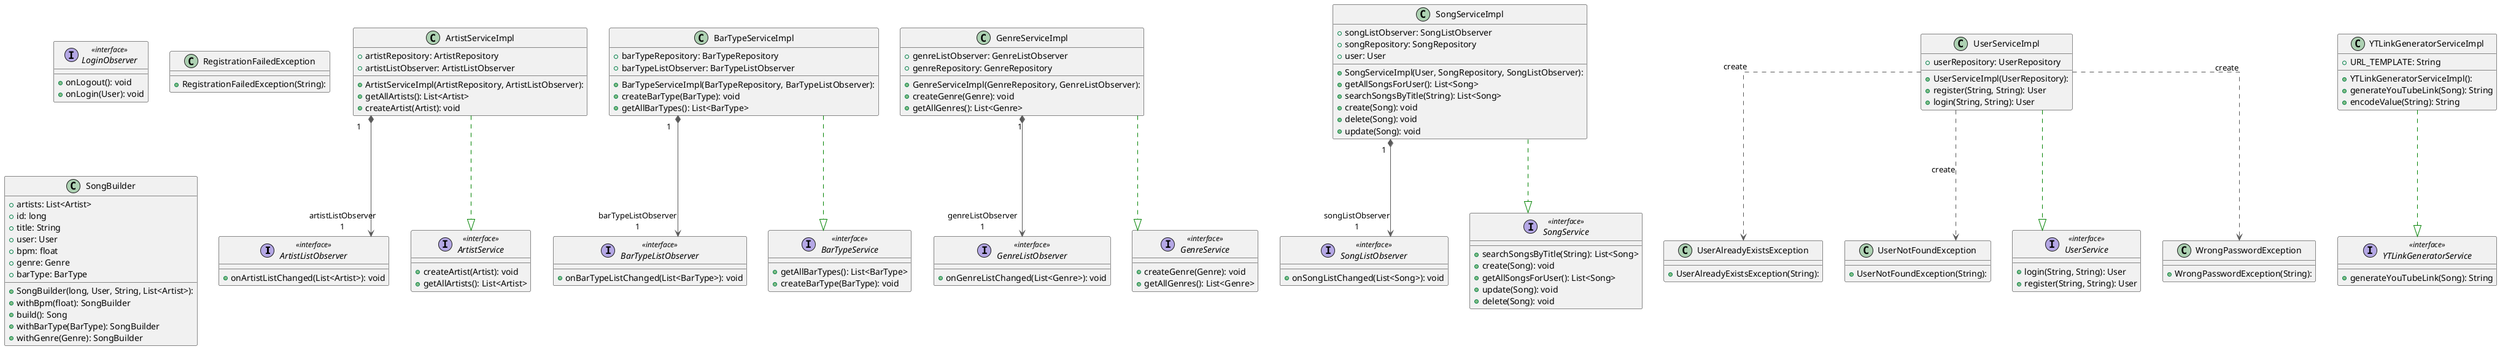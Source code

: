 @startuml

top to bottom direction
skinparam linetype ortho

interface ArtistListObserver << interface >> {
  + onArtistListChanged(List<Artist>): void
}
interface ArtistService << interface >> {
  + createArtist(Artist): void
  + getAllArtists(): List<Artist>
}
class ArtistServiceImpl {
  + ArtistServiceImpl(ArtistRepository, ArtistListObserver): 
  + artistRepository: ArtistRepository
  + artistListObserver: ArtistListObserver
  + getAllArtists(): List<Artist>
  + createArtist(Artist): void
}
interface BarTypeListObserver << interface >> {
  + onBarTypeListChanged(List<BarType>): void
}
interface BarTypeService << interface >> {
  + getAllBarTypes(): List<BarType>
  + createBarType(BarType): void
}
class BarTypeServiceImpl {
  + BarTypeServiceImpl(BarTypeRepository, BarTypeListObserver): 
  + barTypeRepository: BarTypeRepository
  + barTypeListObserver: BarTypeListObserver
  + createBarType(BarType): void
  + getAllBarTypes(): List<BarType>
}
interface GenreListObserver << interface >> {
  + onGenreListChanged(List<Genre>): void
}
interface GenreService << interface >> {
  + createGenre(Genre): void
  + getAllGenres(): List<Genre>
}
class GenreServiceImpl {
  + GenreServiceImpl(GenreRepository, GenreListObserver): 
  + genreListObserver: GenreListObserver
  + genreRepository: GenreRepository
  + createGenre(Genre): void
  + getAllGenres(): List<Genre>
}
interface LoginObserver << interface >> {
  + onLogout(): void
  + onLogin(User): void
}
class RegistrationFailedException {
  + RegistrationFailedException(String): 
}
class SongBuilder {
  + SongBuilder(long, User, String, List<Artist>): 
  + artists: List<Artist>
  + id: long
  + title: String
  + user: User
  + bpm: float
  + genre: Genre
  + barType: BarType
  + withBpm(float): SongBuilder
  + build(): Song
  + withBarType(BarType): SongBuilder
  + withGenre(Genre): SongBuilder
}
interface SongListObserver << interface >> {
  + onSongListChanged(List<Song>): void
}
interface SongService << interface >> {
  + searchSongsByTitle(String): List<Song>
  + create(Song): void
  + getAllSongsForUser(): List<Song>
  + update(Song): void
  + delete(Song): void
}
class SongServiceImpl {
  + SongServiceImpl(User, SongRepository, SongListObserver): 
  + songListObserver: SongListObserver
  + songRepository: SongRepository
  + user: User
  + getAllSongsForUser(): List<Song>
  + searchSongsByTitle(String): List<Song>
  + create(Song): void
  + delete(Song): void
  + update(Song): void
}
class UserAlreadyExistsException {
  + UserAlreadyExistsException(String): 
}
class UserNotFoundException {
  + UserNotFoundException(String): 
}
interface UserService << interface >> {
  + login(String, String): User
  + register(String, String): User
}
class UserServiceImpl {
  + UserServiceImpl(UserRepository): 
  + userRepository: UserRepository
  + register(String, String): User
  + login(String, String): User
}
class WrongPasswordException {
  + WrongPasswordException(String): 
}
interface YTLinkGeneratorService << interface >> {
  + generateYouTubeLink(Song): String
}
class YTLinkGeneratorServiceImpl {
  + YTLinkGeneratorServiceImpl(): 
  + URL_TEMPLATE: String
  + generateYouTubeLink(Song): String
  + encodeValue(String): String
}

ArtistServiceImpl           "1" *-[#595959,plain]-> "artistListObserver\n1" ArtistListObserver          
ArtistServiceImpl            -[#008200,dashed]-^  ArtistService               
BarTypeServiceImpl          "1" *-[#595959,plain]-> "barTypeListObserver\n1" BarTypeListObserver         
BarTypeServiceImpl           -[#008200,dashed]-^  BarTypeService              
GenreServiceImpl            "1" *-[#595959,plain]-> "genreListObserver\n1" GenreListObserver           
GenreServiceImpl             -[#008200,dashed]-^  GenreService                
SongServiceImpl             "1" *-[#595959,plain]-> "songListObserver\n1" SongListObserver            
SongServiceImpl              -[#008200,dashed]-^  SongService                 
UserServiceImpl              -[#595959,dashed]->  UserAlreadyExistsException  : "«create»"
UserServiceImpl              -[#595959,dashed]->  UserNotFoundException       : "«create»"
UserServiceImpl              -[#008200,dashed]-^  UserService                 
UserServiceImpl              -[#595959,dashed]->  WrongPasswordException      : "«create»"
YTLinkGeneratorServiceImpl   -[#008200,dashed]-^  YTLinkGeneratorService      
@enduml
